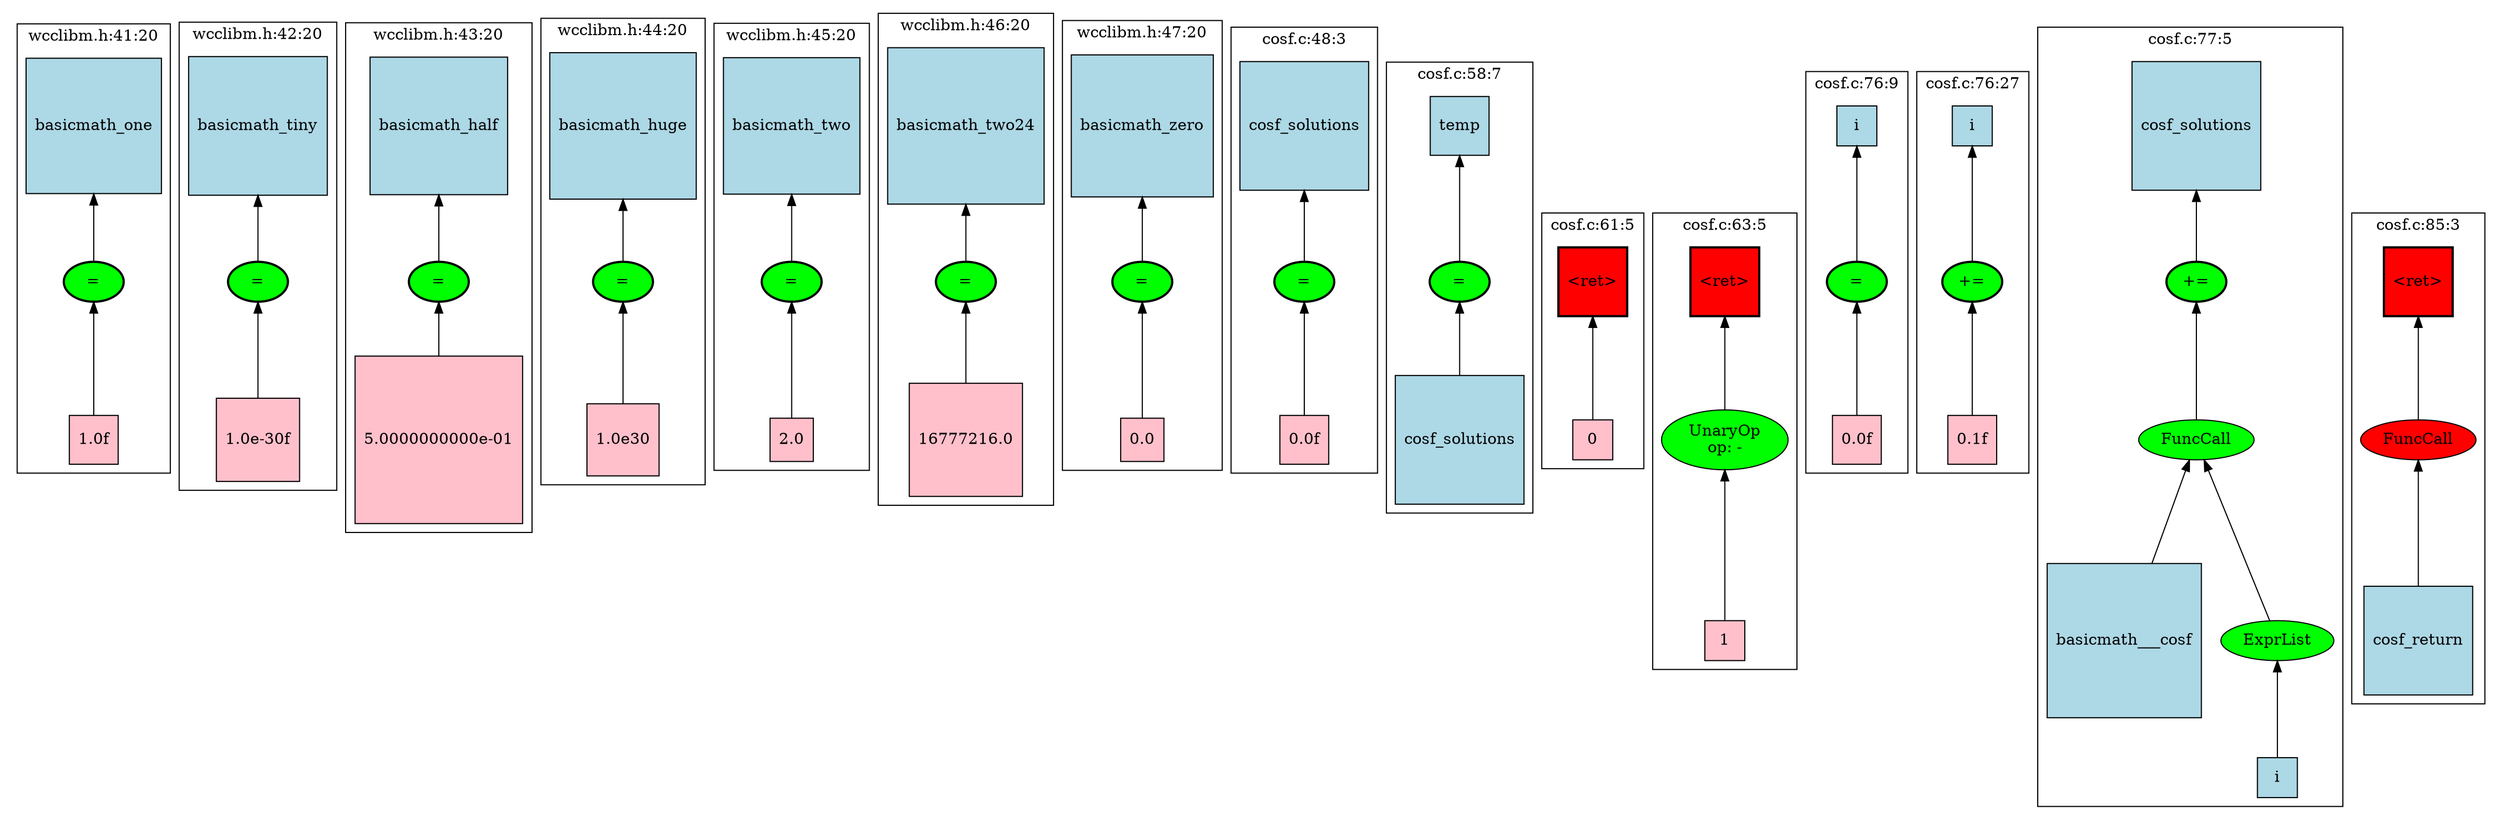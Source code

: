 strict graph "" {
	graph [bb="0,0,1891,632",
		newrank=true
	];
	node [label="\N"];
	{
		graph [rank=same,
			rankdir=LR
		];
		rank2	[height=0.5,
			label="",
			pos="1.5,417.5",
			style=invis,
			width=0.013889];
		8	[fillcolor=green,
			height=0.5,
			label="=",
			pos="68.5,417.5",
			style="filled,bold",
			width=0.75];
		rank2 -- 8	[pos="2.0234,417.5 15.18,417.5 28.337,417.5 41.494,417.5",
			style=invis];
		12	[fillcolor=green,
			height=0.5,
			label="=",
			pos="191.5,417.5",
			style="filled,bold",
			width=0.75];
		8 -- 12	[pos="95.887,417.5 118.67,417.5 141.45,417.5 164.24,417.5",
			style=invis];
		16	[fillcolor=green,
			height=0.5,
			label="=",
			pos="325.5,417.5",
			style="filled,bold",
			width=0.75];
		12 -- 16	[pos="218.72,417.5 245.28,417.5 271.83,417.5 298.39,417.5",
			style=invis];
		20	[fillcolor=green,
			height=0.5,
			label="=",
			pos="462.5,417.5",
			style="filled,bold",
			width=0.75];
		16 -- 20	[pos="352.53,417.5 380.16,417.5 407.8,417.5 435.44,417.5",
			style=invis];
		24	[fillcolor=green,
			height=0.5,
			label="=",
			pos="589.5,417.5",
			style="filled,bold",
			width=0.75];
		20 -- 24	[pos="489.79,417.5 513.93,417.5 538.08,417.5 562.23,417.5",
			style=invis];
		28	[fillcolor=green,
			height=0.5,
			label="=",
			pos="720.5,417.5",
			style="filled,bold",
			width=0.75];
		24 -- 28	[pos="616.62,417.5 642.19,417.5 667.75,417.5 693.31,417.5",
			style=invis];
		32	[fillcolor=green,
			height=0.5,
			label="=",
			pos="852.5,417.5",
			style="filled,bold",
			width=0.75];
		28 -- 32	[pos="747.57,417.5 773.53,417.5 799.49,417.5 825.45,417.5",
			style=invis];
		191	[fillcolor=green,
			height=0.5,
			label="=",
			pos="975.5,417.5",
			style="filled,bold",
			width=0.75];
		32 -- 191	[pos="879.89,417.5 902.67,417.5 925.45,417.5 948.24,417.5",
			style=invis];
		204	[fillcolor=green,
			height=0.5,
			label="=",
			pos="1095.5,417.5",
			style="filled,bold",
			width=0.75];
		191 -- 204	[pos="1002.7,417.5 1024.6,417.5 1046.4,417.5 1068.3,417.5",
			style=invis];
		213	[fillcolor=red,
			height=0.65278,
			label="\<ret\>",
			pos="1197.5,417.5",
			shape=square,
			style="filled,bold",
			width=0.65278];
		204 -- 213	[pos="1122.6,417.5 1139.7,417.5 1156.7,417.5 1173.8,417.5",
			style=invis];
		215	[fillcolor=red,
			height=0.65278,
			label="\<ret\>",
			pos="1299.5,417.5",
			shape=square,
			style="filled,bold",
			width=0.65278];
		213 -- 215	[pos="1221,417.5 1239.3,417.5 1257.6,417.5 1275.9,417.5",
			style=invis];
		234	[fillcolor=green,
			height=0.5,
			label="=",
			pos="1400.5,417.5",
			style="filled,bold",
			width=0.75];
		215 -- 234	[pos="1323.2,417.5 1339.9,417.5 1356.6,417.5 1373.3,417.5",
			style=invis];
		240	[fillcolor=green,
			height=0.5,
			label="+=",
			pos="1488.5,417.5",
			style="filled,bold",
			width=0.75];
		234 -- 240	[pos="1427.7,417.5 1438.9,417.5 1450.2,417.5 1461.4,417.5",
			style=invis];
		243	[fillcolor=green,
			height=0.5,
			label="+=",
			pos="1659.5,417.5",
			style="filled,bold",
			width=0.75];
		240 -- 243	[pos="1515.6,417.5 1554.4,417.5 1593.3,417.5 1632.2,417.5",
			style=invis];
		263	[fillcolor=red,
			height=0.65278,
			label="\<ret\>",
			pos="1830.5,417.5",
			shape=square,
			style="filled,bold",
			width=0.65278];
		243 -- 263	[pos="1686.6,417.5 1726.7,417.5 1766.8,417.5 1806.9,417.5",
			style=invis];
		end	[height=0.5,
			label="",
			pos="1890.5,417.5",
			style=invis,
			width=0.013889];
		263 -- end	[pos="1854.4,417.5 1866.2,417.5 1878.1,417.5 1889.9,417.5",
			style=invis];
	}
	subgraph cluster20 {
		graph [bb="401.5,264,523.5,620",
			label="wcclibm.h:44:20",
			lheight=0.21,
			lp="462.5,608.5",
			lwidth=1.29
		];
		20;
		23	[fillcolor=pink,
			height=0.73611,
			label="1.0e30",
			pos="462.5,298.5",
			shape=square,
			style=filled,
			width=0.73611];
		20 -- 23	[dir=back,
			pos="s,462.5,399.49 462.5,389.22 462.5,369.89 462.5,344.13 462.5,325.17"];
		21	[fillcolor=lightblue,
			height=1.4583,
			label=basicmath_huge,
			pos="462.5,536.5",
			shape=square,
			style=filled,
			width=1.4583];
		21 -- 20	[dir=back,
			pos="s,462.5,483.84 462.5,473.68 462.5,459.72 462.5,446.02 462.5,435.76"];
	}
	subgraph cluster213 {
		graph [bb="1159.5,272.5,1236.5,472",
			label="cosf.c:61:5",
			lheight=0.21,
			lp="1198,460.5",
			lwidth=0.85
		];
		213;
		214	[fillcolor=pink,
			height=0.5,
			label=0,
			pos="1197.5,298.5",
			shape=square,
			style=filled,
			width=0.5];
		213 -- 214	[dir=back,
			pos="s,1197.5,393.94 1197.5,383.8 1197.5,362.01 1197.5,334.25 1197.5,316.67"];
	}
	subgraph cluster28 {
		graph [bb="655.5,250,785.5,624",
			label="wcclibm.h:46:20",
			lheight=0.21,
			lp="720.5,612.5",
			lwidth=1.29
		];
		28;
		31	[fillcolor=pink,
			height=1.125,
			label=16777216.0,
			pos="720.5,298.5",
			shape=square,
			style=filled,
			width=1.125];
		28 -- 31	[dir=back,
			pos="s,720.5,399.49 720.5,389.42 720.5,374.54 720.5,355.81 720.5,339.3"];
		29	[fillcolor=lightblue,
			height=1.5694,
			label=basicmath_two24,
			pos="720.5,536.5",
			shape=square,
			style=filled,
			width=1.5694];
		29 -- 28	[dir=back,
			pos="s,720.5,479.74 720.5,469.62 720.5,457.06 720.5,444.97 720.5,435.7"];
	}
	subgraph cluster204 {
		graph [bb="1039.5,243,1151.5,589.5",
			label="cosf.c:58:7",
			lheight=0.21,
			lp="1095.5,578",
			lwidth=0.85
		];
		204;
		207	[fillcolor=lightblue,
			height=1.3194,
			label=cosf_solutions,
			pos="1095.5,298.5",
			shape=square,
			style=filled,
			width=1.3194];
		204 -- 207	[dir=back,
			pos="s,1095.5,399.49 1095.5,389.44 1095.5,376.57 1095.5,360.82 1095.5,346.11"];
		205	[fillcolor=lightblue,
			height=0.61111,
			label=temp,
			pos="1095.5,536.5",
			shape=square,
			style=filled,
			width=0.61111];
		205 -- 204	[dir=back,
			pos="s,1095.5,514.31 1095.5,504.13 1095.5,482.18 1095.5,453.67 1095.5,435.73"];
	}
	subgraph cluster16 {
		graph [bb="257.5,231,393.5,617.5",
			label="wcclibm.h:43:20",
			lheight=0.21,
			lp="325.5,606",
			lwidth=1.29
		];
		16;
		19	[fillcolor=pink,
			height=1.6528,
			label="5.0000000000e-01",
			pos="325.5,298.5",
			shape=square,
			style=filled,
			width=1.6528];
		16 -- 19	[dir=back,
			pos="s,325.5,399.49 325.5,389.25 325.5,379.85 325.5,368.93 325.5,358.01"];
		17	[fillcolor=lightblue,
			height=1.3889,
			label=basicmath_half,
			pos="325.5,536.5",
			shape=square,
			style=filled,
			width=1.3889];
		17 -- 16	[dir=back,
			pos="s,325.5,486.22 325.5,476.02 325.5,461.25 325.5,446.55 325.5,435.72"];
	}
	subgraph cluster24 {
		graph [bb="531.5,272.5,647.5,617",
			label="wcclibm.h:45:20",
			lheight=0.21,
			lp="589.5,605.5",
			lwidth=1.29
		];
		24;
		27	[fillcolor=pink,
			height=0.5,
			label=2.0,
			pos="589.5,298.5",
			shape=square,
			style=filled,
			width=0.5];
		24 -- 27	[dir=back,
			pos="s,589.5,399.49 589.5,389.25 589.5,366.78 589.5,335.61 589.5,316.53"];
		25	[fillcolor=lightblue,
			height=1.375,
			label=basicmath_two,
			pos="589.5,536.5",
			shape=square,
			style=filled,
			width=1.375];
		25 -- 24	[dir=back,
			pos="s,589.5,486.9 589.5,476.57 589.5,461.58 589.5,446.63 589.5,435.66"];
	}
	subgraph cluster12 {
		graph [bb="133.5,259.5,249.5,617.5",
			label="wcclibm.h:42:20",
			lheight=0.21,
			lp="191.5,606",
			lwidth=1.29
		];
		12;
		15	[fillcolor=pink,
			height=0.86111,
			label="1.0e-30f",
			pos="191.5,298.5",
			shape=square,
			style=filled,
			width=0.86111];
		12 -- 15	[dir=back,
			pos="s,191.5,399.49 191.5,389.44 191.5,371.57 191.5,348.15 191.5,329.69"];
		13	[fillcolor=lightblue,
			height=1.3889,
			label=basicmath_tiny,
			pos="191.5,536.5",
			shape=square,
			style=filled,
			width=1.3889];
		13 -- 12	[dir=back,
			pos="s,191.5,486.22 191.5,476.02 191.5,461.25 191.5,446.55 191.5,435.72"];
	}
	subgraph cluster191 {
		graph [bb="919.5,271.5,1031.5,615",
			label="cosf.c:48:3",
			lheight=0.21,
			lp="975.5,603.5",
			lwidth=0.85
		];
		191;
		193	[fillcolor=pink,
			height=0.52778,
			label="0.0f",
			pos="975.5,298.5",
			shape=square,
			style=filled,
			width=0.52778];
		191 -- 193	[dir=back,
			pos="s,975.5,399.49 975.5,389.44 975.5,367.4 975.5,336.9 975.5,317.69"];
		192	[fillcolor=lightblue,
			height=1.3194,
			label=cosf_solutions,
			pos="975.5,536.5",
			shape=square,
			style=filled,
			width=1.3194];
		192 -- 191	[dir=back,
			pos="s,975.5,488.92 975.5,478.7 975.5,463.05 975.5,447.23 975.5,435.74"];
	}
	subgraph cluster8 {
		graph [bb="11.5,271.5,125.5,616.5",
			label="wcclibm.h:41:20",
			lheight=0.21,
			lp="68.5,605",
			lwidth=1.29
		];
		8;
		11	[fillcolor=pink,
			height=0.52778,
			label="1.0f",
			pos="68.5,298.5",
			shape=square,
			style=filled,
			width=0.52778];
		8 -- 11	[dir=back,
			pos="s,68.5,399.49 68.5,389.44 68.5,367.4 68.5,336.9 68.5,317.69"];
		9	[fillcolor=lightblue,
			height=1.3611,
			label=basicmath_one,
			pos="68.5,536.5",
			shape=square,
			style=filled,
			width=1.3611];
		9 -- 8	[dir=back,
			pos="s,68.5,487.24 68.5,476.87 68.5,461.83 68.5,446.81 68.5,435.77"];
	}
	subgraph cluster263 {
		graph [bb="1779.5,98.5,1881.5,472",
			label="cosf.c:85:3",
			lheight=0.21,
			lp="1830.5,460.5",
			lwidth=0.85
		];
		263;
		264	[fillcolor=red,
			height=0.5,
			label=FuncCall,
			pos="1830.5,298.5",
			style=filled,
			width=1.1916];
		263 -- 264	[dir=back,
			pos="s,1830.5,393.94 1830.5,383.8 1830.5,362.01 1830.5,334.25 1830.5,316.67"];
		265	[fillcolor=lightblue,
			height=1.0833,
			label=cosf_return,
			pos="1830.5,145.5",
			shape=square,
			style=filled,
			width=1.0833];
		264 -- 265	[dir=back,
			pos="s,1830.5,280.47 1830.5,270.36 1830.5,246.5 1830.5,211.5 1830.5,184.79"];
	}
	subgraph cluster243 {
		graph [bb="1538.5,8,1771.5,615",
			label="cosf.c:77:5",
			lheight=0.21,
			lp="1655,603.5",
			lwidth=0.85
		];
		243;
		245	[fillcolor=green,
			height=0.5,
			label=FuncCall,
			pos="1659.5,298.5",
			style=filled,
			width=1.1916];
		243 -- 245	[dir=back,
			pos="s,1659.5,399.49 1659.5,389.25 1659.5,366.78 1659.5,335.61 1659.5,316.53"];
		246	[fillcolor=lightblue,
			height=1.5972,
			label=basicmath___cosf,
			pos="1604.5,145.5",
			shape=square,
			style=filled,
			width=1.5972];
		245 -- 246	[dir=back,
			pos="s,1653.3,280.47 1649.8,270.84 1643,252.09 1633.6,226.3 1625.1,203.06"];
		247	[fillcolor=green,
			height=0.5,
			label=ExprList,
			pos="1721.5,145.5",
			style=filled,
			width=1.1555];
		245 -- 247	[dir=back,
			pos="s,1666.5,280.47 1670.3,271.18 1683,240.3 1703.7,189.97 1714.4,163.7"];
		248	[fillcolor=lightblue,
			height=0.5,
			label=i,
			pos="1721.5,34",
			shape=square,
			style=filled,
			width=0.5];
		247 -- 248	[dir=back,
			pos="s,1721.5,127.39 1721.5,117.19 1721.5,96.883 1721.5,69.776 1721.5,52.351"];
		244	[fillcolor=lightblue,
			height=1.3194,
			label=cosf_solutions,
			pos="1659.5,536.5",
			shape=square,
			style=filled,
			width=1.3194];
		244 -- 243	[dir=back,
			pos="s,1659.5,488.92 1659.5,478.7 1659.5,463.05 1659.5,447.23 1659.5,435.74"];
	}
	subgraph cluster32 {
		graph [bb="793.5,272.5,911.5,618.5",
			label="wcclibm.h:47:20",
			lheight=0.21,
			lp="852.5,607",
			lwidth=1.29
		];
		32;
		35	[fillcolor=pink,
			height=0.5,
			label=0.0,
			pos="852.5,298.5",
			shape=square,
			style=filled,
			width=0.5];
		32 -- 35	[dir=back,
			pos="s,852.5,399.49 852.5,389.25 852.5,366.78 852.5,335.61 852.5,316.53"];
		33	[fillcolor=lightblue,
			height=1.4167,
			label=basicmath_zero,
			pos="852.5,536.5",
			shape=square,
			style=filled,
			width=1.4167];
		33 -- 32	[dir=back,
			pos="s,852.5,485.2 852.5,475.17 852.5,460.66 852.5,446.3 852.5,435.66"];
	}
	subgraph cluster234 {
		graph [bb="1362.5,271.5,1439.5,585.5",
			label="cosf.c:76:9",
			lheight=0.21,
			lp="1401,574",
			lwidth=0.85
		];
		234;
		236	[fillcolor=pink,
			height=0.52778,
			label="0.0f",
			pos="1400.5,298.5",
			shape=square,
			style=filled,
			width=0.52778];
		234 -- 236	[dir=back,
			pos="s,1400.5,399.49 1400.5,389.44 1400.5,367.4 1400.5,336.9 1400.5,317.69"];
		235	[fillcolor=lightblue,
			height=0.5,
			label=i,
			pos="1400.5,536.5",
			shape=square,
			style=filled,
			width=0.5];
		235 -- 234	[dir=back,
			pos="s,1400.5,518.49 1400.5,508.25 1400.5,485.78 1400.5,454.61 1400.5,435.53"];
	}
	subgraph cluster240 {
		graph [bb="1447.5,271.5,1530.5,585.5",
			label="cosf.c:76:27",
			lheight=0.21,
			lp="1489,574",
			lwidth=0.93
		];
		240;
		242	[fillcolor=pink,
			height=0.52778,
			label="0.1f",
			pos="1488.5,298.5",
			shape=square,
			style=filled,
			width=0.52778];
		240 -- 242	[dir=back,
			pos="s,1488.5,399.49 1488.5,389.44 1488.5,367.4 1488.5,336.9 1488.5,317.69"];
		241	[fillcolor=lightblue,
			height=0.5,
			label=i,
			pos="1488.5,536.5",
			shape=square,
			style=filled,
			width=0.5];
		241 -- 240	[dir=back,
			pos="s,1488.5,518.49 1488.5,508.25 1488.5,485.78 1488.5,454.61 1488.5,435.53"];
	}
	subgraph cluster215 {
		graph [bb="1244.5,119.5,1354.5,472",
			label="cosf.c:63:5",
			lheight=0.21,
			lp="1299.5,460.5",
			lwidth=0.85
		];
		215;
		216	[fillcolor=green,
			height=0.74639,
			label="UnaryOp
op: -",
			pos="1299.5,298.5",
			style=filled,
			width=1.316];
		215 -- 216	[dir=back,
			pos="s,1299.5,393.94 1299.5,383.7 1299.5,365.36 1299.5,342.81 1299.5,325.67"];
		217	[fillcolor=pink,
			height=0.5,
			label=1,
			pos="1299.5,145.5",
			shape=square,
			style=filled,
			width=0.5];
		216 -- 217	[dir=back,
			pos="s,1299.5,271.54 1299.5,261.17 1299.5,230.27 1299.5,187.26 1299.5,163.68"];
	}
	rank1	[height=0.5,
		label="",
		pos="0.5,536.5",
		style=invis,
		width=0.013889];
	rank1 -- rank2	[pos="0.64115,518.98 0.83174,496.69 1.1693,457.19 1.3596,434.93",
		style=invis];
}
